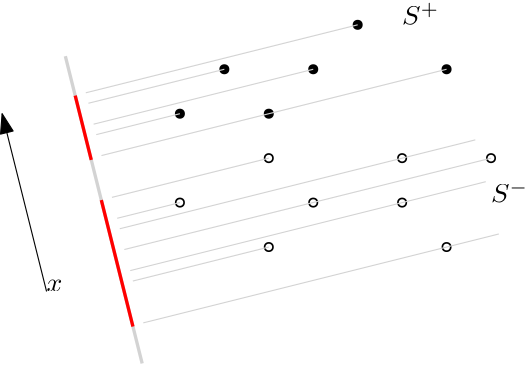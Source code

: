 <?xml version="1.0"?>
<!DOCTYPE ipe SYSTEM "ipe.dtd">
<ipe version="70212" creator="Ipe 7.2.13">
<info created="D:20200316075120" modified="D:20210310102208"/>
<ipestyle name="basic">
<symbol name="arrow/arc(spx)">
<path stroke="sym-stroke" fill="sym-stroke" pen="sym-pen">
0 0 m
-1 0.333 l
-1 -0.333 l
h
</path>
</symbol>
<symbol name="arrow/farc(spx)">
<path stroke="sym-stroke" fill="white" pen="sym-pen">
0 0 m
-1 0.333 l
-1 -0.333 l
h
</path>
</symbol>
<symbol name="arrow/ptarc(spx)">
<path stroke="sym-stroke" fill="sym-stroke" pen="sym-pen">
0 0 m
-1 0.333 l
-0.8 0 l
-1 -0.333 l
h
</path>
</symbol>
<symbol name="arrow/fptarc(spx)">
<path stroke="sym-stroke" fill="white" pen="sym-pen">
0 0 m
-1 0.333 l
-0.8 0 l
-1 -0.333 l
h
</path>
</symbol>
<symbol name="mark/circle(sx)" transformations="translations">
<path fill="sym-stroke">
0.6 0 0 0.6 0 0 e
0.4 0 0 0.4 0 0 e
</path>
</symbol>
<symbol name="mark/disk(sx)" transformations="translations">
<path fill="sym-stroke">
0.6 0 0 0.6 0 0 e
</path>
</symbol>
<symbol name="mark/fdisk(sfx)" transformations="translations">
<group>
<path fill="sym-fill">
0.5 0 0 0.5 0 0 e
</path>
<path fill="sym-stroke" fillrule="eofill">
0.6 0 0 0.6 0 0 e
0.4 0 0 0.4 0 0 e
</path>
</group>
</symbol>
<symbol name="mark/box(sx)" transformations="translations">
<path fill="sym-stroke" fillrule="eofill">
-0.6 -0.6 m
0.6 -0.6 l
0.6 0.6 l
-0.6 0.6 l
h
-0.4 -0.4 m
0.4 -0.4 l
0.4 0.4 l
-0.4 0.4 l
h
</path>
</symbol>
<symbol name="mark/square(sx)" transformations="translations">
<path fill="sym-stroke">
-0.6 -0.6 m
0.6 -0.6 l
0.6 0.6 l
-0.6 0.6 l
h
</path>
</symbol>
<symbol name="mark/fsquare(sfx)" transformations="translations">
<group>
<path fill="sym-fill">
-0.5 -0.5 m
0.5 -0.5 l
0.5 0.5 l
-0.5 0.5 l
h
</path>
<path fill="sym-stroke" fillrule="eofill">
-0.6 -0.6 m
0.6 -0.6 l
0.6 0.6 l
-0.6 0.6 l
h
-0.4 -0.4 m
0.4 -0.4 l
0.4 0.4 l
-0.4 0.4 l
h
</path>
</group>
</symbol>
<symbol name="mark/cross(sx)" transformations="translations">
<group>
<path fill="sym-stroke">
-0.43 -0.57 m
0.57 0.43 l
0.43 0.57 l
-0.57 -0.43 l
h
</path>
<path fill="sym-stroke">
-0.43 0.57 m
0.57 -0.43 l
0.43 -0.57 l
-0.57 0.43 l
h
</path>
</group>
</symbol>
<symbol name="arrow/fnormal(spx)">
<path stroke="sym-stroke" fill="white" pen="sym-pen">
0 0 m
-1 0.333 l
-1 -0.333 l
h
</path>
</symbol>
<symbol name="arrow/pointed(spx)">
<path stroke="sym-stroke" fill="sym-stroke" pen="sym-pen">
0 0 m
-1 0.333 l
-0.8 0 l
-1 -0.333 l
h
</path>
</symbol>
<symbol name="arrow/fpointed(spx)">
<path stroke="sym-stroke" fill="white" pen="sym-pen">
0 0 m
-1 0.333 l
-0.8 0 l
-1 -0.333 l
h
</path>
</symbol>
<symbol name="arrow/linear(spx)">
<path stroke="sym-stroke" pen="sym-pen">
-1 0.333 m
0 0 l
-1 -0.333 l
</path>
</symbol>
<symbol name="arrow/fdouble(spx)">
<path stroke="sym-stroke" fill="white" pen="sym-pen">
0 0 m
-1 0.333 l
-1 -0.333 l
h
-1 0 m
-2 0.333 l
-2 -0.333 l
h
</path>
</symbol>
<symbol name="arrow/double(spx)">
<path stroke="sym-stroke" fill="sym-stroke" pen="sym-pen">
0 0 m
-1 0.333 l
-1 -0.333 l
h
-1 0 m
-2 0.333 l
-2 -0.333 l
h
</path>
</symbol>
<pen name="heavier" value="0.8"/>
<pen name="fat" value="1.2"/>
<pen name="ultrafat" value="2"/>
<symbolsize name="large" value="5"/>
<symbolsize name="small" value="2"/>
<symbolsize name="tiny" value="1.1"/>
<arrowsize name="large" value="10"/>
<arrowsize name="small" value="5"/>
<arrowsize name="tiny" value="3"/>
<color name="red" value="1 0 0"/>
<color name="green" value="0 1 0"/>
<color name="blue" value="0 0 1"/>
<color name="yellow" value="1 1 0"/>
<color name="orange" value="1 0.647 0"/>
<color name="gold" value="1 0.843 0"/>
<color name="purple" value="0.627 0.125 0.941"/>
<color name="gray" value="0.745"/>
<color name="brown" value="0.647 0.165 0.165"/>
<color name="navy" value="0 0 0.502"/>
<color name="pink" value="1 0.753 0.796"/>
<color name="seagreen" value="0.18 0.545 0.341"/>
<color name="turquoise" value="0.251 0.878 0.816"/>
<color name="violet" value="0.933 0.51 0.933"/>
<color name="darkblue" value="0 0 0.545"/>
<color name="darkcyan" value="0 0.545 0.545"/>
<color name="darkgray" value="0.663"/>
<color name="darkgreen" value="0 0.392 0"/>
<color name="darkmagenta" value="0.545 0 0.545"/>
<color name="darkorange" value="1 0.549 0"/>
<color name="darkred" value="0.545 0 0"/>
<color name="lightblue" value="0.678 0.847 0.902"/>
<color name="lightcyan" value="0.878 1 1"/>
<color name="lightgray" value="0.827"/>
<color name="lightgreen" value="0.565 0.933 0.565"/>
<color name="lightyellow" value="1 1 0.878"/>
<dashstyle name="dashed" value="[4] 0"/>
<dashstyle name="dotted" value="[1 3] 0"/>
<dashstyle name="dash dotted" value="[4 2 1 2] 0"/>
<dashstyle name="dash dot dotted" value="[4 2 1 2 1 2] 0"/>
<textsize name="large" value="\large"/>
<textsize name="small" value="\small"/>
<textsize name="tiny" value="\tiny"/>
<textsize name="Large" value="\Large"/>
<textsize name="LARGE" value="\LARGE"/>
<textsize name="huge" value="\huge"/>
<textsize name="Huge" value="\Huge"/>
<textsize name="footnote" value="\footnotesize"/>
<textstyle name="center" begin="\begin{center}" end="\end{center}"/>
<textstyle name="itemize" begin="\begin{itemize}" end="\end{itemize}"/>
<textstyle name="item" begin="\begin{itemize}\item{}" end="\end{itemize}"/>
<gridsize name="4 pts" value="4"/>
<gridsize name="8 pts (~3 mm)" value="8"/>
<gridsize name="16 pts (~6 mm)" value="16"/>
<gridsize name="32 pts (~12 mm)" value="32"/>
<gridsize name="10 pts (~3.5 mm)" value="10"/>
<gridsize name="20 pts (~7 mm)" value="20"/>
<gridsize name="14 pts (~5 mm)" value="14"/>
<gridsize name="28 pts (~10 mm)" value="28"/>
<gridsize name="56 pts (~20 mm)" value="56"/>
<anglesize name="90 deg" value="90"/>
<anglesize name="60 deg" value="60"/>
<anglesize name="45 deg" value="45"/>
<anglesize name="30 deg" value="30"/>
<anglesize name="22.5 deg" value="22.5"/>
<opacity name="10%" value="0.1"/>
<opacity name="30%" value="0.3"/>
<opacity name="50%" value="0.5"/>
<opacity name="75%" value="0.75"/>
<tiling name="falling" angle="-60" step="4" width="1"/>
<tiling name="rising" angle="30" step="4" width="1"/>
</ipestyle>
<page>
<layer name="alpha"/>
<layer name="beta"/>
<view layers="alpha beta" active="beta"/>
<use layer="alpha" name="mark/disk(sx)" pos="192 704" size="normal" stroke="black"/>
<use name="mark/disk(sx)" pos="208 720" size="normal" stroke="black"/>
<use name="mark/disk(sx)" pos="224 704" size="normal" stroke="black"/>
<use name="mark/disk(sx)" pos="240 720" size="normal" stroke="black"/>
<use name="mark/disk(sx)" pos="256 736" size="normal" stroke="black"/>
<use name="mark/disk(sx)" pos="288 720" size="normal" stroke="black"/>
<use name="mark/circle(sx)" pos="192 672" size="normal" stroke="black"/>
<use name="mark/circle(sx)" pos="224 688" size="normal" stroke="black"/>
<use name="mark/circle(sx)" pos="240 672" size="normal" stroke="black"/>
<use name="mark/circle(sx)" pos="224 656" size="normal" stroke="black"/>
<use name="mark/circle(sx)" pos="272 672" size="normal" stroke="black"/>
<use name="mark/circle(sx)" pos="272 688" size="normal" stroke="black"/>
<use name="mark/circle(sx)" pos="288 656" size="normal" stroke="black"/>
<use name="mark/circle(sx)" pos="304 688" size="normal" stroke="black"/>
<path matrix="0.764706 0 0 0.764706 60.2353 124.235" stroke="lightgray">
128 768 m
256 800 l
</path>
<path matrix="0.382353 0 0 0.382353 110.118 414.118" stroke="lightgray">
128 768 m
256 800 l
</path>
<path matrix="0.617647 0 0 0.617647 81.8824 225.882" stroke="lightgray">
128 768 m
256 800 l
</path>
<path matrix="0.235294 0 0 0.235294 131.765 515.765" stroke="lightgray">
128 768 m
256 800 l
</path>
<path matrix="0.970588 0 0 0.970588 39.5294 -56.4706" stroke="lightgray">
128 768 m
256 800 l
</path>
<path matrix="0.441176 0 0 0.441176 111.059 335.059" stroke="lightgray">
128 768 m
256 800 l
</path>
<path matrix="0.176471 0 0 0.176471 146.824 530.824" stroke="lightgray">
128 768 m
256 800 l
</path>
<path matrix="1 0 0 1 42.3529 -105.412" stroke="lightgray">
128 768 m
256 800 l
</path>
<path matrix="1.03134 0 0 1.02776 39.9777 -134.21" stroke="lightgray">
128 768 m
256 800 l
</path>
<path matrix="1 0 0 1 46.1176 -120.471" stroke="lightgray">
128 768 m
256 800 l
</path>
<path matrix="0.382353 0 0 0.382353 126.118 350.118" stroke="lightgray">
128 768 m
256 800 l
</path>
<path matrix="1 0 0 1 50.8235 -139.294" stroke="lightgray">
128 768 m
256 800 l
</path>
<path matrix="1 0 0 1 -32 0" stroke="black" arrow="normal/normal">
176 640 m
160 704 l
</path>
<path layer="beta" matrix="0.576158 0 0 0.576158 67.7939 282.222" stroke="lightgray" pen="fat">
192 576 m
144 768 l
</path>
<path matrix="0.12055 0 0 0.12055 136.949 617.936" stroke="red" pen="fat">
192 576 m
144 768 l
</path>
<path matrix="0.237133 0 0 0.237113 129.564 490.804" stroke="red" pen="fat">
192 576 m
144 768 l
</path>
<text transformations="translations" pos="272 736" stroke="black" type="label" width="13.297" height="7.933" depth="0" valign="baseline" style="math">S^+</text>
<text matrix="1 0 0 1 32 -64" transformations="translations" pos="272 736" stroke="black" type="label" width="13.408" height="7.933" depth="0" valign="baseline" style="math">S^-</text>
<text matrix="1 0 0 1 -32 0" transformations="translations" pos="176 640" stroke="black" type="label" valign="baseline" style="math">x</text>
</page>
</ipe>
